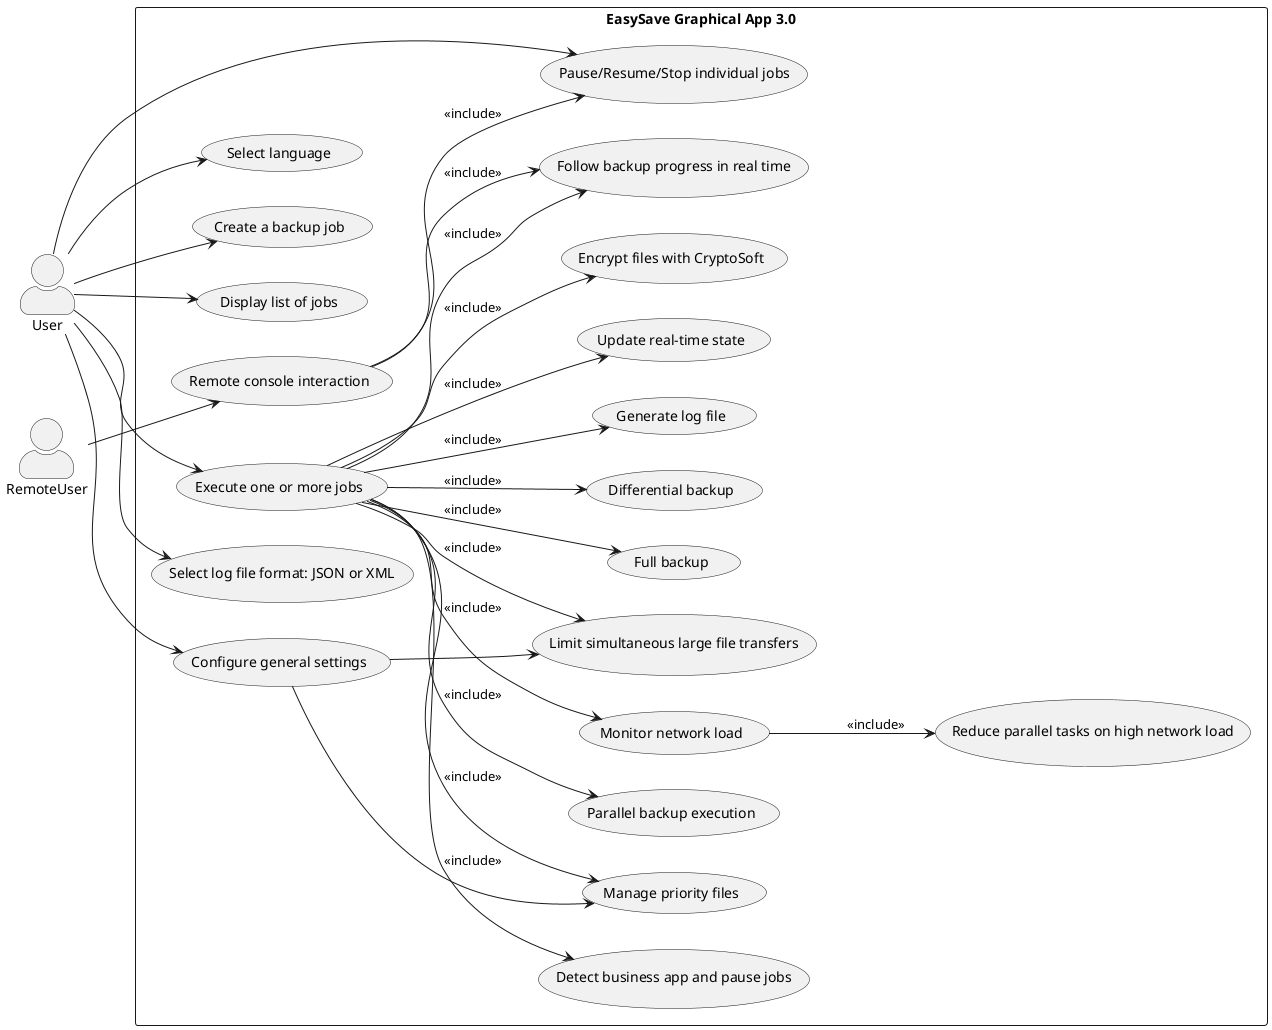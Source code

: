 @startuml
left to right direction
skinparam packageStyle rectangle
skinparam actorStyle awesome

actor User
actor RemoteUser as Remote

rectangle "EasySave Graphical App 3.0" {

    (Select language) as UC_Language
    (Create a backup job) as UC_CreateJob
    (Display list of jobs) as UC_List
    (Execute one or more jobs) as UC_Execute
    (Full backup) as UC_Full
    (Differential backup) as UC_Diff
    (Generate log file) as UC_Log
    (Update real-time state) as UC_State
    (Select log file format: JSON or XML) as UC_LogFormat
    (Encrypt files with CryptoSoft) as UC_Encrypt
    (Detect business app and pause jobs) as UC_DetectBusinessApp
    (Pause/Resume/Stop individual jobs) as UC_ControlJobs
    (Follow backup progress in real time) as UC_Progress
    (Parallel backup execution) as UC_Parallel
    (Manage priority files) as UC_PriorityFiles
    (Limit simultaneous large file transfers) as UC_LimitLargeFiles
    (Remote console interaction) as UC_RemoteConsole
    (Monitor network load) as UC_NetworkMonitor
    (Reduce parallel tasks on high network load) as UC_ReduceParallel
    (Configure general settings) as UC_Settings

    User --> UC_Language
    User --> UC_CreateJob
    User --> UC_List
    User --> UC_Execute
    User --> UC_LogFormat
    User --> UC_ControlJobs
    User --> UC_Settings

    UC_Execute --> UC_Full : <<include>>
    UC_Execute --> UC_Diff : <<include>>
    UC_Execute --> UC_Log : <<include>>
    UC_Execute --> UC_State : <<include>>
    UC_Execute --> UC_Encrypt : <<include>>
    UC_Execute --> UC_DetectBusinessApp : <<include>>
    UC_Execute --> UC_Parallel : <<include>>
    UC_Execute --> UC_PriorityFiles : <<include>>
    UC_Execute --> UC_LimitLargeFiles : <<include>>
    UC_Execute --> UC_Progress : <<include>>
    UC_Execute --> UC_NetworkMonitor : <<include>>
    UC_NetworkMonitor --> UC_ReduceParallel : <<include>>

    Remote --> UC_RemoteConsole
    UC_RemoteConsole --> UC_Progress : <<include>>
    UC_RemoteConsole --> UC_ControlJobs : <<include>>

    UC_Settings --> UC_PriorityFiles
    UC_Settings --> UC_LimitLargeFiles
}

@enduml